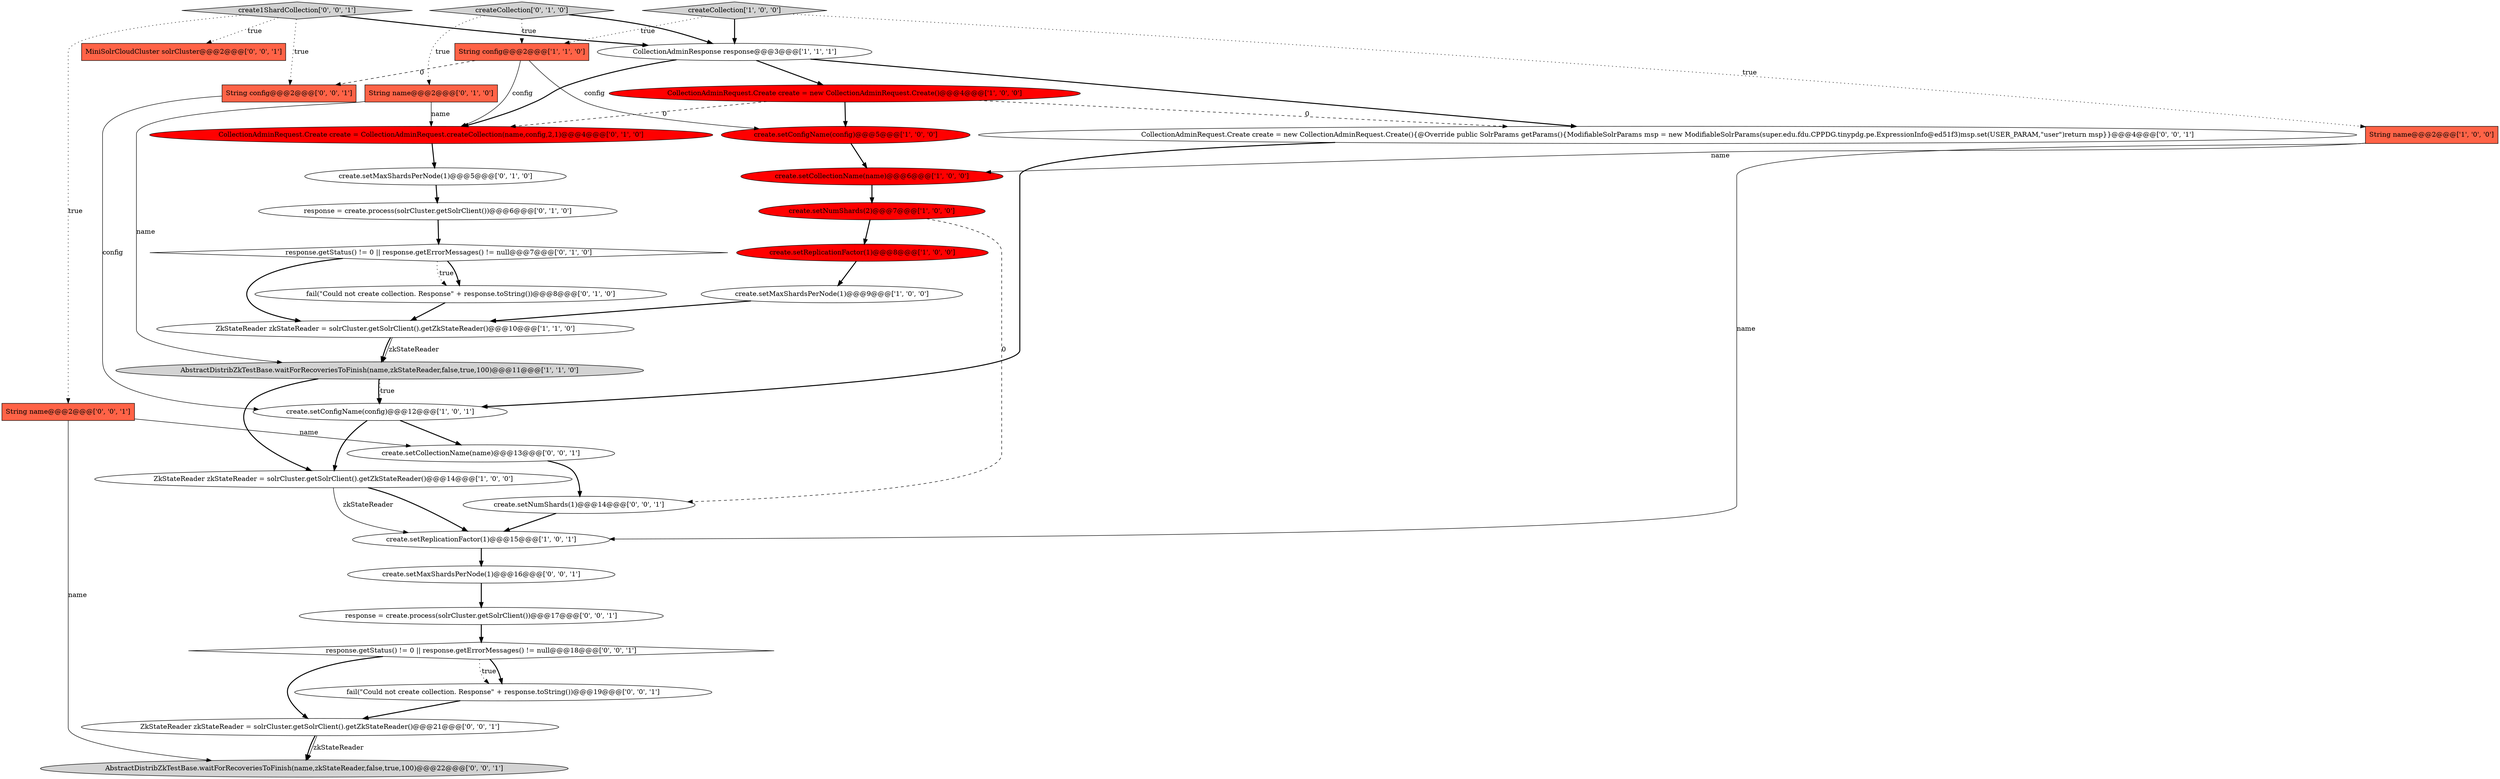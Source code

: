 digraph {
10 [style = filled, label = "create.setConfigName(config)@@@5@@@['1', '0', '0']", fillcolor = red, shape = ellipse image = "AAA1AAABBB1BBB"];
30 [style = filled, label = "create.setNumShards(1)@@@14@@@['0', '0', '1']", fillcolor = white, shape = ellipse image = "AAA0AAABBB3BBB"];
0 [style = filled, label = "CollectionAdminResponse response@@@3@@@['1', '1', '1']", fillcolor = white, shape = ellipse image = "AAA0AAABBB1BBB"];
32 [style = filled, label = "String config@@@2@@@['0', '0', '1']", fillcolor = tomato, shape = box image = "AAA0AAABBB3BBB"];
29 [style = filled, label = "ZkStateReader zkStateReader = solrCluster.getSolrClient().getZkStateReader()@@@21@@@['0', '0', '1']", fillcolor = white, shape = ellipse image = "AAA0AAABBB3BBB"];
2 [style = filled, label = "String name@@@2@@@['1', '0', '0']", fillcolor = tomato, shape = box image = "AAA0AAABBB1BBB"];
12 [style = filled, label = "AbstractDistribZkTestBase.waitForRecoveriesToFinish(name,zkStateReader,false,true,100)@@@11@@@['1', '1', '0']", fillcolor = lightgray, shape = ellipse image = "AAA0AAABBB1BBB"];
19 [style = filled, label = "String name@@@2@@@['0', '1', '0']", fillcolor = tomato, shape = box image = "AAA0AAABBB2BBB"];
16 [style = filled, label = "CollectionAdminRequest.Create create = CollectionAdminRequest.createCollection(name,config,2,1)@@@4@@@['0', '1', '0']", fillcolor = red, shape = ellipse image = "AAA1AAABBB2BBB"];
26 [style = filled, label = "create.setCollectionName(name)@@@13@@@['0', '0', '1']", fillcolor = white, shape = ellipse image = "AAA0AAABBB3BBB"];
7 [style = filled, label = "create.setConfigName(config)@@@12@@@['1', '0', '1']", fillcolor = white, shape = ellipse image = "AAA0AAABBB1BBB"];
8 [style = filled, label = "ZkStateReader zkStateReader = solrCluster.getSolrClient().getZkStateReader()@@@10@@@['1', '1', '0']", fillcolor = white, shape = ellipse image = "AAA0AAABBB1BBB"];
5 [style = filled, label = "createCollection['1', '0', '0']", fillcolor = lightgray, shape = diamond image = "AAA0AAABBB1BBB"];
3 [style = filled, label = "String config@@@2@@@['1', '1', '0']", fillcolor = tomato, shape = box image = "AAA0AAABBB1BBB"];
15 [style = filled, label = "create.setMaxShardsPerNode(1)@@@5@@@['0', '1', '0']", fillcolor = white, shape = ellipse image = "AAA0AAABBB2BBB"];
33 [style = filled, label = "response = create.process(solrCluster.getSolrClient())@@@17@@@['0', '0', '1']", fillcolor = white, shape = ellipse image = "AAA0AAABBB3BBB"];
4 [style = filled, label = "CollectionAdminRequest.Create create = new CollectionAdminRequest.Create()@@@4@@@['1', '0', '0']", fillcolor = red, shape = ellipse image = "AAA1AAABBB1BBB"];
17 [style = filled, label = "createCollection['0', '1', '0']", fillcolor = lightgray, shape = diamond image = "AAA0AAABBB2BBB"];
6 [style = filled, label = "create.setNumShards(2)@@@7@@@['1', '0', '0']", fillcolor = red, shape = ellipse image = "AAA1AAABBB1BBB"];
28 [style = filled, label = "MiniSolrCloudCluster solrCluster@@@2@@@['0', '0', '1']", fillcolor = tomato, shape = box image = "AAA0AAABBB3BBB"];
1 [style = filled, label = "create.setReplicationFactor(1)@@@15@@@['1', '0', '1']", fillcolor = white, shape = ellipse image = "AAA0AAABBB1BBB"];
18 [style = filled, label = "fail(\"Could not create collection. Response\" + response.toString())@@@8@@@['0', '1', '0']", fillcolor = white, shape = ellipse image = "AAA0AAABBB2BBB"];
14 [style = filled, label = "create.setReplicationFactor(1)@@@8@@@['1', '0', '0']", fillcolor = red, shape = ellipse image = "AAA1AAABBB1BBB"];
25 [style = filled, label = "AbstractDistribZkTestBase.waitForRecoveriesToFinish(name,zkStateReader,false,true,100)@@@22@@@['0', '0', '1']", fillcolor = lightgray, shape = ellipse image = "AAA0AAABBB3BBB"];
31 [style = filled, label = "create1ShardCollection['0', '0', '1']", fillcolor = lightgray, shape = diamond image = "AAA0AAABBB3BBB"];
21 [style = filled, label = "response.getStatus() != 0 || response.getErrorMessages() != null@@@7@@@['0', '1', '0']", fillcolor = white, shape = diamond image = "AAA0AAABBB2BBB"];
24 [style = filled, label = "create.setMaxShardsPerNode(1)@@@16@@@['0', '0', '1']", fillcolor = white, shape = ellipse image = "AAA0AAABBB3BBB"];
23 [style = filled, label = "fail(\"Could not create collection. Response\" + response.toString())@@@19@@@['0', '0', '1']", fillcolor = white, shape = ellipse image = "AAA0AAABBB3BBB"];
34 [style = filled, label = "response.getStatus() != 0 || response.getErrorMessages() != null@@@18@@@['0', '0', '1']", fillcolor = white, shape = diamond image = "AAA0AAABBB3BBB"];
22 [style = filled, label = "CollectionAdminRequest.Create create = new CollectionAdminRequest.Create(){@Override public SolrParams getParams(){ModifiableSolrParams msp = new ModifiableSolrParams(super.edu.fdu.CPPDG.tinypdg.pe.ExpressionInfo@ed51f3)msp.set(USER_PARAM,\"user\")return msp}}@@@4@@@['0', '0', '1']", fillcolor = white, shape = ellipse image = "AAA0AAABBB3BBB"];
13 [style = filled, label = "ZkStateReader zkStateReader = solrCluster.getSolrClient().getZkStateReader()@@@14@@@['1', '0', '0']", fillcolor = white, shape = ellipse image = "AAA0AAABBB1BBB"];
9 [style = filled, label = "create.setMaxShardsPerNode(1)@@@9@@@['1', '0', '0']", fillcolor = white, shape = ellipse image = "AAA0AAABBB1BBB"];
11 [style = filled, label = "create.setCollectionName(name)@@@6@@@['1', '0', '0']", fillcolor = red, shape = ellipse image = "AAA1AAABBB1BBB"];
27 [style = filled, label = "String name@@@2@@@['0', '0', '1']", fillcolor = tomato, shape = box image = "AAA0AAABBB3BBB"];
20 [style = filled, label = "response = create.process(solrCluster.getSolrClient())@@@6@@@['0', '1', '0']", fillcolor = white, shape = ellipse image = "AAA0AAABBB2BBB"];
7->13 [style = bold, label=""];
29->25 [style = solid, label="zkStateReader"];
8->12 [style = solid, label="zkStateReader"];
4->10 [style = bold, label=""];
16->15 [style = bold, label=""];
0->16 [style = bold, label=""];
34->29 [style = bold, label=""];
4->16 [style = dashed, label="0"];
30->1 [style = bold, label=""];
21->18 [style = dotted, label="true"];
3->10 [style = solid, label="config"];
31->0 [style = bold, label=""];
11->6 [style = bold, label=""];
2->11 [style = solid, label="name"];
21->8 [style = bold, label=""];
29->25 [style = bold, label=""];
3->16 [style = solid, label="config"];
4->22 [style = dashed, label="0"];
27->26 [style = solid, label="name"];
5->3 [style = dotted, label="true"];
9->8 [style = bold, label=""];
22->7 [style = bold, label=""];
12->7 [style = bold, label=""];
13->1 [style = bold, label=""];
21->18 [style = bold, label=""];
17->3 [style = dotted, label="true"];
31->32 [style = dotted, label="true"];
26->30 [style = bold, label=""];
7->26 [style = bold, label=""];
20->21 [style = bold, label=""];
6->14 [style = bold, label=""];
23->29 [style = bold, label=""];
24->33 [style = bold, label=""];
12->13 [style = bold, label=""];
13->1 [style = solid, label="zkStateReader"];
34->23 [style = dotted, label="true"];
17->0 [style = bold, label=""];
5->0 [style = bold, label=""];
31->28 [style = dotted, label="true"];
0->4 [style = bold, label=""];
1->24 [style = bold, label=""];
15->20 [style = bold, label=""];
0->22 [style = bold, label=""];
31->27 [style = dotted, label="true"];
17->19 [style = dotted, label="true"];
19->12 [style = solid, label="name"];
14->9 [style = bold, label=""];
34->23 [style = bold, label=""];
6->30 [style = dashed, label="0"];
27->25 [style = solid, label="name"];
18->8 [style = bold, label=""];
3->32 [style = dashed, label="0"];
32->7 [style = solid, label="config"];
12->7 [style = dotted, label="true"];
33->34 [style = bold, label=""];
8->12 [style = bold, label=""];
5->2 [style = dotted, label="true"];
2->1 [style = solid, label="name"];
19->16 [style = solid, label="name"];
10->11 [style = bold, label=""];
}
